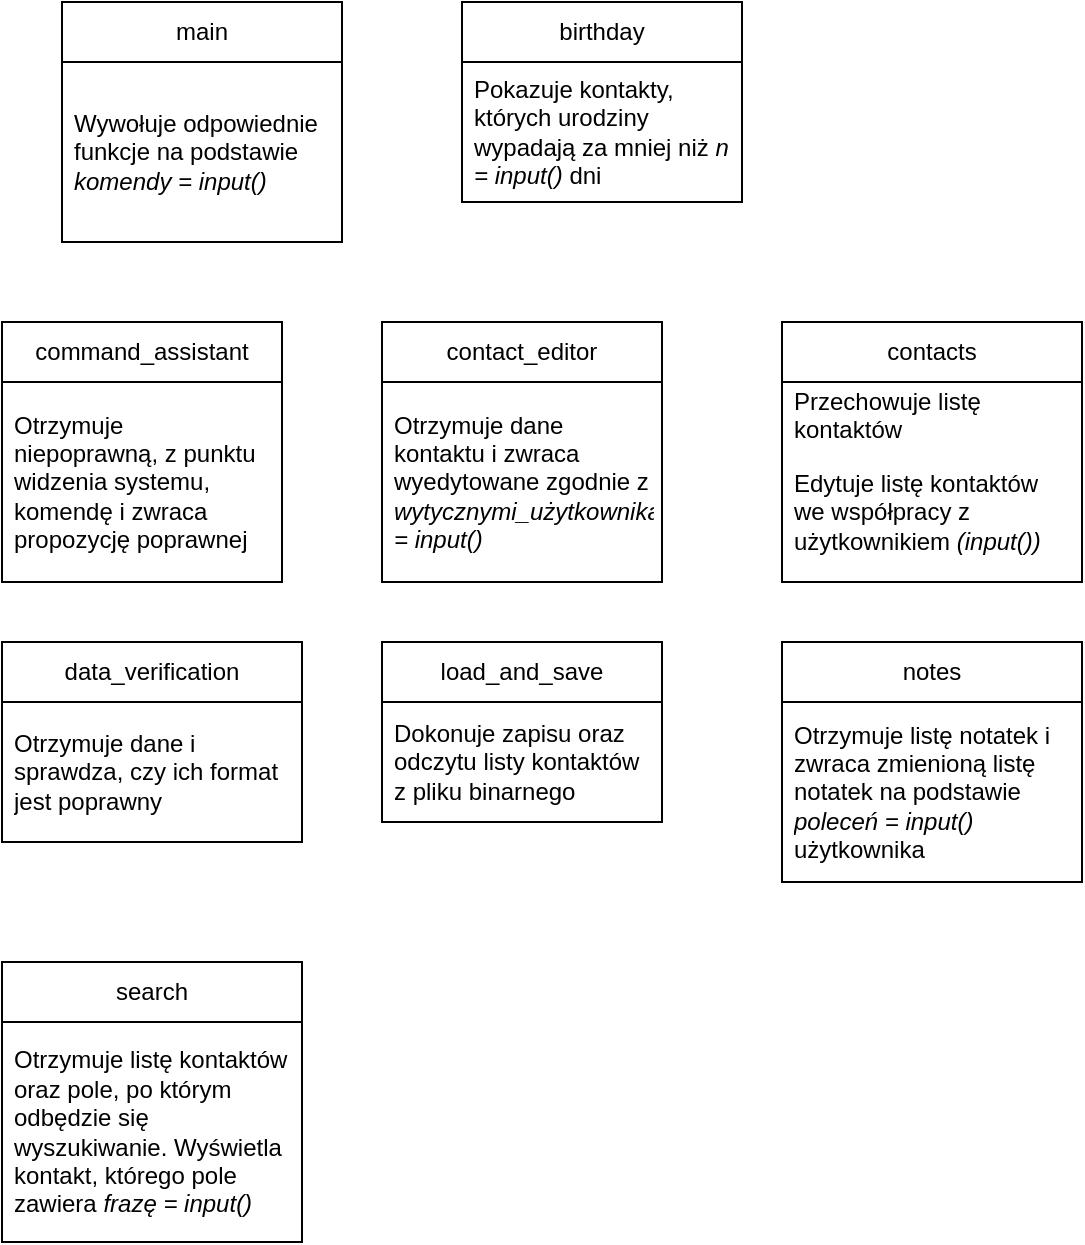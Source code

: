 <mxfile version="22.1.7" type="github">
  <diagram id="C5RBs43oDa-KdzZeNtuy" name="Page-1">
    <mxGraphModel dx="1434" dy="758" grid="1" gridSize="10" guides="1" tooltips="1" connect="1" arrows="1" fold="1" page="1" pageScale="1" pageWidth="827" pageHeight="1169" math="0" shadow="0">
      <root>
        <mxCell id="WIyWlLk6GJQsqaUBKTNV-0" />
        <mxCell id="WIyWlLk6GJQsqaUBKTNV-1" parent="WIyWlLk6GJQsqaUBKTNV-0" />
        <mxCell id="LV7-RDsm9GXgd_G1qADe-0" value="main" style="swimlane;fontStyle=0;childLayout=stackLayout;horizontal=1;startSize=30;horizontalStack=0;resizeParent=1;resizeParentMax=0;resizeLast=0;collapsible=1;marginBottom=0;whiteSpace=wrap;html=1;" vertex="1" parent="WIyWlLk6GJQsqaUBKTNV-1">
          <mxGeometry x="160" y="120" width="140" height="120" as="geometry">
            <mxRectangle x="160" y="120" width="70" height="30" as="alternateBounds" />
          </mxGeometry>
        </mxCell>
        <mxCell id="LV7-RDsm9GXgd_G1qADe-1" value="Wywołuje odpowiednie funkcje na podstawie &lt;i&gt;komendy = input()&lt;/i&gt;" style="text;strokeColor=none;fillColor=none;align=left;verticalAlign=middle;spacingLeft=4;spacingRight=4;overflow=hidden;points=[[0,0.5],[1,0.5]];portConstraint=eastwest;rotatable=0;whiteSpace=wrap;html=1;" vertex="1" parent="LV7-RDsm9GXgd_G1qADe-0">
          <mxGeometry y="30" width="140" height="90" as="geometry" />
        </mxCell>
        <mxCell id="LV7-RDsm9GXgd_G1qADe-4" value="birthday" style="swimlane;fontStyle=0;childLayout=stackLayout;horizontal=1;startSize=30;horizontalStack=0;resizeParent=1;resizeParentMax=0;resizeLast=0;collapsible=1;marginBottom=0;whiteSpace=wrap;html=1;" vertex="1" parent="WIyWlLk6GJQsqaUBKTNV-1">
          <mxGeometry x="360" y="120" width="140" height="100" as="geometry" />
        </mxCell>
        <mxCell id="LV7-RDsm9GXgd_G1qADe-6" value="Pokazuje kontakty, których urodziny wypadają za mniej niż &lt;i&gt;n = input()&lt;/i&gt; dni" style="text;strokeColor=none;fillColor=none;align=left;verticalAlign=middle;spacingLeft=4;spacingRight=4;overflow=hidden;points=[[0,0.5],[1,0.5]];portConstraint=eastwest;rotatable=0;whiteSpace=wrap;html=1;" vertex="1" parent="LV7-RDsm9GXgd_G1qADe-4">
          <mxGeometry y="30" width="140" height="70" as="geometry" />
        </mxCell>
        <mxCell id="LV7-RDsm9GXgd_G1qADe-8" value="command_assistant" style="swimlane;fontStyle=0;childLayout=stackLayout;horizontal=1;startSize=30;horizontalStack=0;resizeParent=1;resizeParentMax=0;resizeLast=0;collapsible=1;marginBottom=0;whiteSpace=wrap;html=1;" vertex="1" parent="WIyWlLk6GJQsqaUBKTNV-1">
          <mxGeometry x="130" y="280" width="140" height="130" as="geometry" />
        </mxCell>
        <mxCell id="LV7-RDsm9GXgd_G1qADe-9" value="Otrzymuje&amp;nbsp; niepoprawną, z punktu widzenia systemu, komendę i zwraca propozycję poprawnej" style="text;strokeColor=none;fillColor=none;align=left;verticalAlign=middle;spacingLeft=4;spacingRight=4;overflow=hidden;points=[[0,0.5],[1,0.5]];portConstraint=eastwest;rotatable=0;whiteSpace=wrap;html=1;" vertex="1" parent="LV7-RDsm9GXgd_G1qADe-8">
          <mxGeometry y="30" width="140" height="100" as="geometry" />
        </mxCell>
        <mxCell id="LV7-RDsm9GXgd_G1qADe-12" value="contact_editor" style="swimlane;fontStyle=0;childLayout=stackLayout;horizontal=1;startSize=30;horizontalStack=0;resizeParent=1;resizeParentMax=0;resizeLast=0;collapsible=1;marginBottom=0;whiteSpace=wrap;html=1;" vertex="1" parent="WIyWlLk6GJQsqaUBKTNV-1">
          <mxGeometry x="320" y="280" width="140" height="130" as="geometry" />
        </mxCell>
        <mxCell id="LV7-RDsm9GXgd_G1qADe-13" value="Otrzymuje dane kontaktu i zwraca wyedytowane zgodnie z &lt;i&gt;wytycznymi_użytkownika = input()&lt;/i&gt;" style="text;strokeColor=none;fillColor=none;align=left;verticalAlign=middle;spacingLeft=4;spacingRight=4;overflow=hidden;points=[[0,0.5],[1,0.5]];portConstraint=eastwest;rotatable=0;whiteSpace=wrap;html=1;" vertex="1" parent="LV7-RDsm9GXgd_G1qADe-12">
          <mxGeometry y="30" width="140" height="100" as="geometry" />
        </mxCell>
        <mxCell id="LV7-RDsm9GXgd_G1qADe-16" value="contacts" style="swimlane;fontStyle=0;childLayout=stackLayout;horizontal=1;startSize=30;horizontalStack=0;resizeParent=1;resizeParentMax=0;resizeLast=0;collapsible=1;marginBottom=0;whiteSpace=wrap;html=1;" vertex="1" parent="WIyWlLk6GJQsqaUBKTNV-1">
          <mxGeometry x="520" y="280" width="150" height="130" as="geometry" />
        </mxCell>
        <mxCell id="LV7-RDsm9GXgd_G1qADe-17" value="Przechowuje listę kontaktów" style="text;strokeColor=none;fillColor=none;align=left;verticalAlign=middle;spacingLeft=4;spacingRight=4;overflow=hidden;points=[[0,0.5],[1,0.5]];portConstraint=eastwest;rotatable=0;whiteSpace=wrap;html=1;" vertex="1" parent="LV7-RDsm9GXgd_G1qADe-16">
          <mxGeometry y="30" width="150" height="30" as="geometry" />
        </mxCell>
        <mxCell id="LV7-RDsm9GXgd_G1qADe-19" value="Edytuje listę kontaktów we współpracy z użytkownikiem &lt;i&gt;(input())&lt;/i&gt;" style="text;strokeColor=none;fillColor=none;align=left;verticalAlign=middle;spacingLeft=4;spacingRight=4;overflow=hidden;points=[[0,0.5],[1,0.5]];portConstraint=eastwest;rotatable=0;whiteSpace=wrap;html=1;" vertex="1" parent="LV7-RDsm9GXgd_G1qADe-16">
          <mxGeometry y="60" width="150" height="70" as="geometry" />
        </mxCell>
        <mxCell id="LV7-RDsm9GXgd_G1qADe-20" value="data_verification" style="swimlane;fontStyle=0;childLayout=stackLayout;horizontal=1;startSize=30;horizontalStack=0;resizeParent=1;resizeParentMax=0;resizeLast=0;collapsible=1;marginBottom=0;whiteSpace=wrap;html=1;" vertex="1" parent="WIyWlLk6GJQsqaUBKTNV-1">
          <mxGeometry x="130" y="440" width="150" height="100" as="geometry" />
        </mxCell>
        <mxCell id="LV7-RDsm9GXgd_G1qADe-21" value="Otrzymuje dane i sprawdza, czy ich format jest poprawny" style="text;strokeColor=none;fillColor=none;align=left;verticalAlign=middle;spacingLeft=4;spacingRight=4;overflow=hidden;points=[[0,0.5],[1,0.5]];portConstraint=eastwest;rotatable=0;whiteSpace=wrap;html=1;" vertex="1" parent="LV7-RDsm9GXgd_G1qADe-20">
          <mxGeometry y="30" width="150" height="70" as="geometry" />
        </mxCell>
        <mxCell id="LV7-RDsm9GXgd_G1qADe-24" value="load_and_save" style="swimlane;fontStyle=0;childLayout=stackLayout;horizontal=1;startSize=30;horizontalStack=0;resizeParent=1;resizeParentMax=0;resizeLast=0;collapsible=1;marginBottom=0;whiteSpace=wrap;html=1;" vertex="1" parent="WIyWlLk6GJQsqaUBKTNV-1">
          <mxGeometry x="320" y="440" width="140" height="90" as="geometry" />
        </mxCell>
        <mxCell id="LV7-RDsm9GXgd_G1qADe-25" value="Dokonuje zapisu oraz odczytu listy kontaktów z pliku binarnego" style="text;strokeColor=none;fillColor=none;align=left;verticalAlign=middle;spacingLeft=4;spacingRight=4;overflow=hidden;points=[[0,0.5],[1,0.5]];portConstraint=eastwest;rotatable=0;whiteSpace=wrap;html=1;" vertex="1" parent="LV7-RDsm9GXgd_G1qADe-24">
          <mxGeometry y="30" width="140" height="60" as="geometry" />
        </mxCell>
        <mxCell id="LV7-RDsm9GXgd_G1qADe-28" value="notes" style="swimlane;fontStyle=0;childLayout=stackLayout;horizontal=1;startSize=30;horizontalStack=0;resizeParent=1;resizeParentMax=0;resizeLast=0;collapsible=1;marginBottom=0;whiteSpace=wrap;html=1;" vertex="1" parent="WIyWlLk6GJQsqaUBKTNV-1">
          <mxGeometry x="520" y="440" width="150" height="120" as="geometry" />
        </mxCell>
        <mxCell id="LV7-RDsm9GXgd_G1qADe-29" value="Otrzymuje listę notatek i zwraca zmienioną listę notatek na podstawie &lt;i&gt;poleceń = input()&lt;/i&gt; użytkownika" style="text;strokeColor=none;fillColor=none;align=left;verticalAlign=middle;spacingLeft=4;spacingRight=4;overflow=hidden;points=[[0,0.5],[1,0.5]];portConstraint=eastwest;rotatable=0;whiteSpace=wrap;html=1;" vertex="1" parent="LV7-RDsm9GXgd_G1qADe-28">
          <mxGeometry y="30" width="150" height="90" as="geometry" />
        </mxCell>
        <mxCell id="LV7-RDsm9GXgd_G1qADe-32" value="search" style="swimlane;fontStyle=0;childLayout=stackLayout;horizontal=1;startSize=30;horizontalStack=0;resizeParent=1;resizeParentMax=0;resizeLast=0;collapsible=1;marginBottom=0;whiteSpace=wrap;html=1;" vertex="1" parent="WIyWlLk6GJQsqaUBKTNV-1">
          <mxGeometry x="130" y="600" width="150" height="140" as="geometry" />
        </mxCell>
        <mxCell id="LV7-RDsm9GXgd_G1qADe-33" value="Otrzymuje listę kontaktów oraz pole, po którym odbędzie się wyszukiwanie. Wyświetla kontakt, którego pole zawiera &lt;i&gt;frazę = input()&lt;/i&gt;" style="text;strokeColor=none;fillColor=none;align=left;verticalAlign=middle;spacingLeft=4;spacingRight=4;overflow=hidden;points=[[0,0.5],[1,0.5]];portConstraint=eastwest;rotatable=0;whiteSpace=wrap;html=1;" vertex="1" parent="LV7-RDsm9GXgd_G1qADe-32">
          <mxGeometry y="30" width="150" height="110" as="geometry" />
        </mxCell>
      </root>
    </mxGraphModel>
  </diagram>
</mxfile>
